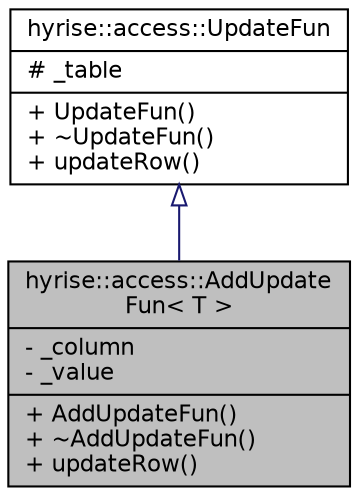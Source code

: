 digraph "hyrise::access::AddUpdateFun&lt; T &gt;"
{
  edge [fontname="Helvetica",fontsize="11",labelfontname="Helvetica",labelfontsize="11"];
  node [fontname="Helvetica",fontsize="11",shape=record];
  Node1 [label="{hyrise::access::AddUpdate\lFun\< T \>\n|- _column\l- _value\l|+ AddUpdateFun()\l+ ~AddUpdateFun()\l+ updateRow()\l}",height=0.2,width=0.4,color="black", fillcolor="grey75", style="filled" fontcolor="black"];
  Node2 -> Node1 [dir="back",color="midnightblue",fontsize="11",style="solid",arrowtail="onormal",fontname="Helvetica"];
  Node2 [label="{hyrise::access::UpdateFun\n|# _table\l|+ UpdateFun()\l+ ~UpdateFun()\l+ updateRow()\l}",height=0.2,width=0.4,color="black", fillcolor="white", style="filled",URL="$classhyrise_1_1access_1_1_update_fun.html"];
}
